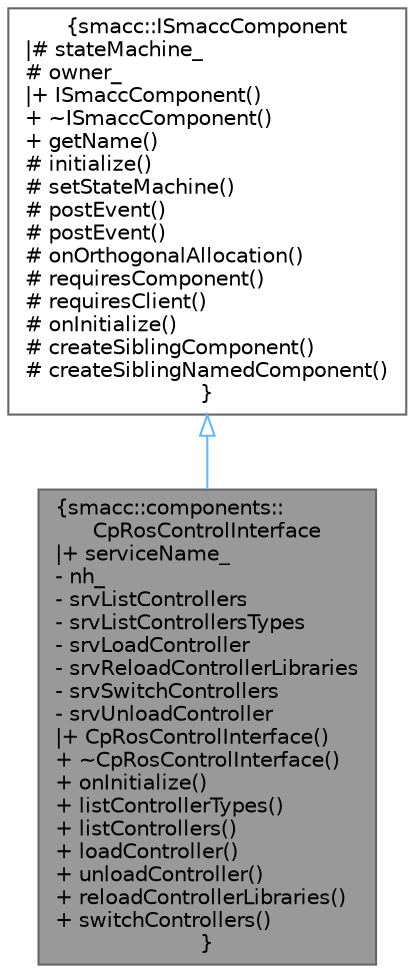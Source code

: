 digraph "smacc::components::CpRosControlInterface"
{
 // LATEX_PDF_SIZE
  bgcolor="transparent";
  edge [fontname=Helvetica,fontsize=10,labelfontname=Helvetica,labelfontsize=10];
  node [fontname=Helvetica,fontsize=10,shape=box,height=0.2,width=0.4];
  Node1 [label="{smacc::components::\lCpRosControlInterface\n|+ serviceName_\l- nh_\l- srvListControllers\l- srvListControllersTypes\l- srvLoadController\l- srvReloadControllerLibraries\l- srvSwitchControllers\l- srvUnloadController\l|+ CpRosControlInterface()\l+ ~CpRosControlInterface()\l+ onInitialize()\l+ listControllerTypes()\l+ listControllers()\l+ loadController()\l+ unloadController()\l+ reloadControllerLibraries()\l+ switchControllers()\l}",height=0.2,width=0.4,color="gray40", fillcolor="grey60", style="filled", fontcolor="black",tooltip=" "];
  Node2 -> Node1 [dir="back",color="steelblue1",style="solid",arrowtail="onormal"];
  Node2 [label="{smacc::ISmaccComponent\n|# stateMachine_\l# owner_\l|+ ISmaccComponent()\l+ ~ISmaccComponent()\l+ getName()\l# initialize()\l# setStateMachine()\l# postEvent()\l# postEvent()\l# onOrthogonalAllocation()\l# requiresComponent()\l# requiresClient()\l# onInitialize()\l# createSiblingComponent()\l# createSiblingNamedComponent()\l}",height=0.2,width=0.4,color="gray40", fillcolor="white", style="filled",URL="$classsmacc_1_1ISmaccComponent.html",tooltip=" "];
}
